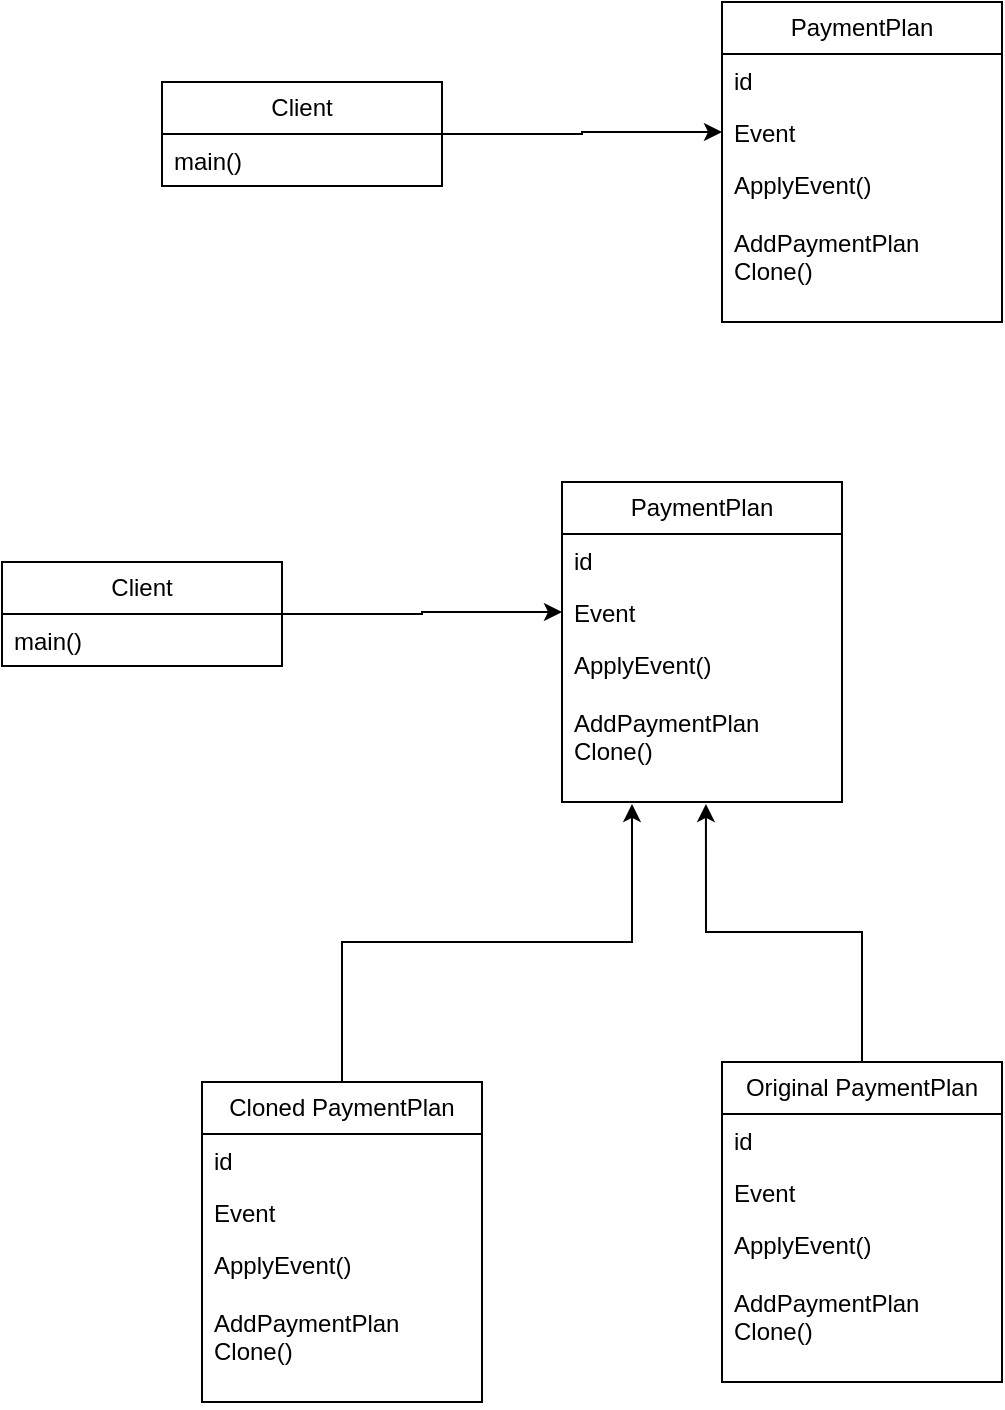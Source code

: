 <mxfile version="26.0.5">
  <diagram name="Page-1" id="1aO679TmP6JW-1lH2KWH">
    <mxGraphModel dx="1134" dy="1145" grid="1" gridSize="10" guides="1" tooltips="1" connect="1" arrows="1" fold="1" page="1" pageScale="1" pageWidth="850" pageHeight="1100" math="0" shadow="0">
      <root>
        <mxCell id="0" />
        <mxCell id="1" parent="0" />
        <mxCell id="ZDBfJqdtPgeabDbkB-vy-27" style="edgeStyle=orthogonalEdgeStyle;rounded=0;orthogonalLoop=1;jettySize=auto;html=1;entryX=0;entryY=0.5;entryDx=0;entryDy=0;" edge="1" parent="1" source="ZDBfJqdtPgeabDbkB-vy-19" target="ZDBfJqdtPgeabDbkB-vy-25">
          <mxGeometry relative="1" as="geometry" />
        </mxCell>
        <mxCell id="ZDBfJqdtPgeabDbkB-vy-19" value="Client" style="swimlane;fontStyle=0;childLayout=stackLayout;horizontal=1;startSize=26;fillColor=none;horizontalStack=0;resizeParent=1;resizeParentMax=0;resizeLast=0;collapsible=1;marginBottom=0;whiteSpace=wrap;html=1;" vertex="1" parent="1">
          <mxGeometry x="200" y="400" width="140" height="52" as="geometry" />
        </mxCell>
        <mxCell id="ZDBfJqdtPgeabDbkB-vy-22" value="main()" style="text;strokeColor=none;fillColor=none;align=left;verticalAlign=top;spacingLeft=4;spacingRight=4;overflow=hidden;rotatable=0;points=[[0,0.5],[1,0.5]];portConstraint=eastwest;whiteSpace=wrap;html=1;" vertex="1" parent="ZDBfJqdtPgeabDbkB-vy-19">
          <mxGeometry y="26" width="140" height="26" as="geometry" />
        </mxCell>
        <mxCell id="ZDBfJqdtPgeabDbkB-vy-23" value="PaymentPlan" style="swimlane;fontStyle=0;childLayout=stackLayout;horizontal=1;startSize=26;fillColor=none;horizontalStack=0;resizeParent=1;resizeParentMax=0;resizeLast=0;collapsible=1;marginBottom=0;whiteSpace=wrap;html=1;" vertex="1" parent="1">
          <mxGeometry x="480" y="360" width="140" height="160" as="geometry" />
        </mxCell>
        <mxCell id="ZDBfJqdtPgeabDbkB-vy-24" value="id" style="text;strokeColor=none;fillColor=none;align=left;verticalAlign=top;spacingLeft=4;spacingRight=4;overflow=hidden;rotatable=0;points=[[0,0.5],[1,0.5]];portConstraint=eastwest;whiteSpace=wrap;html=1;" vertex="1" parent="ZDBfJqdtPgeabDbkB-vy-23">
          <mxGeometry y="26" width="140" height="26" as="geometry" />
        </mxCell>
        <mxCell id="ZDBfJqdtPgeabDbkB-vy-25" value="Event" style="text;strokeColor=none;fillColor=none;align=left;verticalAlign=top;spacingLeft=4;spacingRight=4;overflow=hidden;rotatable=0;points=[[0,0.5],[1,0.5]];portConstraint=eastwest;whiteSpace=wrap;html=1;" vertex="1" parent="ZDBfJqdtPgeabDbkB-vy-23">
          <mxGeometry y="52" width="140" height="26" as="geometry" />
        </mxCell>
        <mxCell id="ZDBfJqdtPgeabDbkB-vy-26" value="ApplyEvent()&lt;div&gt;&lt;br&gt;&lt;/div&gt;&lt;div&gt;AddPaymentPlan&lt;/div&gt;&lt;div&gt;Clone()&lt;/div&gt;" style="text;strokeColor=none;fillColor=none;align=left;verticalAlign=top;spacingLeft=4;spacingRight=4;overflow=hidden;rotatable=0;points=[[0,0.5],[1,0.5]];portConstraint=eastwest;whiteSpace=wrap;html=1;" vertex="1" parent="ZDBfJqdtPgeabDbkB-vy-23">
          <mxGeometry y="78" width="140" height="82" as="geometry" />
        </mxCell>
        <mxCell id="ZDBfJqdtPgeabDbkB-vy-34" style="edgeStyle=orthogonalEdgeStyle;rounded=0;orthogonalLoop=1;jettySize=auto;html=1;entryX=0;entryY=0.5;entryDx=0;entryDy=0;" edge="1" parent="1" source="ZDBfJqdtPgeabDbkB-vy-35" target="ZDBfJqdtPgeabDbkB-vy-39">
          <mxGeometry relative="1" as="geometry" />
        </mxCell>
        <mxCell id="ZDBfJqdtPgeabDbkB-vy-35" value="Client" style="swimlane;fontStyle=0;childLayout=stackLayout;horizontal=1;startSize=26;fillColor=none;horizontalStack=0;resizeParent=1;resizeParentMax=0;resizeLast=0;collapsible=1;marginBottom=0;whiteSpace=wrap;html=1;" vertex="1" parent="1">
          <mxGeometry x="120" y="640" width="140" height="52" as="geometry" />
        </mxCell>
        <mxCell id="ZDBfJqdtPgeabDbkB-vy-36" value="main()" style="text;strokeColor=none;fillColor=none;align=left;verticalAlign=top;spacingLeft=4;spacingRight=4;overflow=hidden;rotatable=0;points=[[0,0.5],[1,0.5]];portConstraint=eastwest;whiteSpace=wrap;html=1;" vertex="1" parent="ZDBfJqdtPgeabDbkB-vy-35">
          <mxGeometry y="26" width="140" height="26" as="geometry" />
        </mxCell>
        <mxCell id="ZDBfJqdtPgeabDbkB-vy-37" value="PaymentPlan" style="swimlane;fontStyle=0;childLayout=stackLayout;horizontal=1;startSize=26;fillColor=none;horizontalStack=0;resizeParent=1;resizeParentMax=0;resizeLast=0;collapsible=1;marginBottom=0;whiteSpace=wrap;html=1;" vertex="1" parent="1">
          <mxGeometry x="400" y="600" width="140" height="160" as="geometry" />
        </mxCell>
        <mxCell id="ZDBfJqdtPgeabDbkB-vy-38" value="id" style="text;strokeColor=none;fillColor=none;align=left;verticalAlign=top;spacingLeft=4;spacingRight=4;overflow=hidden;rotatable=0;points=[[0,0.5],[1,0.5]];portConstraint=eastwest;whiteSpace=wrap;html=1;" vertex="1" parent="ZDBfJqdtPgeabDbkB-vy-37">
          <mxGeometry y="26" width="140" height="26" as="geometry" />
        </mxCell>
        <mxCell id="ZDBfJqdtPgeabDbkB-vy-39" value="Event" style="text;strokeColor=none;fillColor=none;align=left;verticalAlign=top;spacingLeft=4;spacingRight=4;overflow=hidden;rotatable=0;points=[[0,0.5],[1,0.5]];portConstraint=eastwest;whiteSpace=wrap;html=1;" vertex="1" parent="ZDBfJqdtPgeabDbkB-vy-37">
          <mxGeometry y="52" width="140" height="26" as="geometry" />
        </mxCell>
        <mxCell id="ZDBfJqdtPgeabDbkB-vy-40" value="ApplyEvent()&lt;div&gt;&lt;br&gt;&lt;/div&gt;&lt;div&gt;AddPaymentPlan&lt;/div&gt;&lt;div&gt;Clone()&lt;/div&gt;" style="text;strokeColor=none;fillColor=none;align=left;verticalAlign=top;spacingLeft=4;spacingRight=4;overflow=hidden;rotatable=0;points=[[0,0.5],[1,0.5]];portConstraint=eastwest;whiteSpace=wrap;html=1;" vertex="1" parent="ZDBfJqdtPgeabDbkB-vy-37">
          <mxGeometry y="78" width="140" height="82" as="geometry" />
        </mxCell>
        <mxCell id="ZDBfJqdtPgeabDbkB-vy-41" value="Cloned PaymentPlan" style="swimlane;fontStyle=0;childLayout=stackLayout;horizontal=1;startSize=26;fillColor=none;horizontalStack=0;resizeParent=1;resizeParentMax=0;resizeLast=0;collapsible=1;marginBottom=0;whiteSpace=wrap;html=1;" vertex="1" parent="1">
          <mxGeometry x="220" y="900" width="140" height="160" as="geometry" />
        </mxCell>
        <mxCell id="ZDBfJqdtPgeabDbkB-vy-42" value="id" style="text;strokeColor=none;fillColor=none;align=left;verticalAlign=top;spacingLeft=4;spacingRight=4;overflow=hidden;rotatable=0;points=[[0,0.5],[1,0.5]];portConstraint=eastwest;whiteSpace=wrap;html=1;" vertex="1" parent="ZDBfJqdtPgeabDbkB-vy-41">
          <mxGeometry y="26" width="140" height="26" as="geometry" />
        </mxCell>
        <mxCell id="ZDBfJqdtPgeabDbkB-vy-43" value="Event" style="text;strokeColor=none;fillColor=none;align=left;verticalAlign=top;spacingLeft=4;spacingRight=4;overflow=hidden;rotatable=0;points=[[0,0.5],[1,0.5]];portConstraint=eastwest;whiteSpace=wrap;html=1;" vertex="1" parent="ZDBfJqdtPgeabDbkB-vy-41">
          <mxGeometry y="52" width="140" height="26" as="geometry" />
        </mxCell>
        <mxCell id="ZDBfJqdtPgeabDbkB-vy-44" value="ApplyEvent()&lt;div&gt;&lt;br&gt;&lt;/div&gt;&lt;div&gt;AddPaymentPlan&lt;/div&gt;&lt;div&gt;Clone()&lt;/div&gt;" style="text;strokeColor=none;fillColor=none;align=left;verticalAlign=top;spacingLeft=4;spacingRight=4;overflow=hidden;rotatable=0;points=[[0,0.5],[1,0.5]];portConstraint=eastwest;whiteSpace=wrap;html=1;" vertex="1" parent="ZDBfJqdtPgeabDbkB-vy-41">
          <mxGeometry y="78" width="140" height="82" as="geometry" />
        </mxCell>
        <mxCell id="ZDBfJqdtPgeabDbkB-vy-45" value="Original PaymentPlan" style="swimlane;fontStyle=0;childLayout=stackLayout;horizontal=1;startSize=26;fillColor=none;horizontalStack=0;resizeParent=1;resizeParentMax=0;resizeLast=0;collapsible=1;marginBottom=0;whiteSpace=wrap;html=1;" vertex="1" parent="1">
          <mxGeometry x="480" y="890" width="140" height="160" as="geometry" />
        </mxCell>
        <mxCell id="ZDBfJqdtPgeabDbkB-vy-46" value="id" style="text;strokeColor=none;fillColor=none;align=left;verticalAlign=top;spacingLeft=4;spacingRight=4;overflow=hidden;rotatable=0;points=[[0,0.5],[1,0.5]];portConstraint=eastwest;whiteSpace=wrap;html=1;" vertex="1" parent="ZDBfJqdtPgeabDbkB-vy-45">
          <mxGeometry y="26" width="140" height="26" as="geometry" />
        </mxCell>
        <mxCell id="ZDBfJqdtPgeabDbkB-vy-47" value="Event" style="text;strokeColor=none;fillColor=none;align=left;verticalAlign=top;spacingLeft=4;spacingRight=4;overflow=hidden;rotatable=0;points=[[0,0.5],[1,0.5]];portConstraint=eastwest;whiteSpace=wrap;html=1;" vertex="1" parent="ZDBfJqdtPgeabDbkB-vy-45">
          <mxGeometry y="52" width="140" height="26" as="geometry" />
        </mxCell>
        <mxCell id="ZDBfJqdtPgeabDbkB-vy-48" value="ApplyEvent()&lt;div&gt;&lt;br&gt;&lt;/div&gt;&lt;div&gt;AddPaymentPlan&lt;/div&gt;&lt;div&gt;Clone()&lt;/div&gt;" style="text;strokeColor=none;fillColor=none;align=left;verticalAlign=top;spacingLeft=4;spacingRight=4;overflow=hidden;rotatable=0;points=[[0,0.5],[1,0.5]];portConstraint=eastwest;whiteSpace=wrap;html=1;" vertex="1" parent="ZDBfJqdtPgeabDbkB-vy-45">
          <mxGeometry y="78" width="140" height="82" as="geometry" />
        </mxCell>
        <mxCell id="ZDBfJqdtPgeabDbkB-vy-50" style="edgeStyle=orthogonalEdgeStyle;rounded=0;orthogonalLoop=1;jettySize=auto;html=1;entryX=0.25;entryY=1.012;entryDx=0;entryDy=0;entryPerimeter=0;" edge="1" parent="1" source="ZDBfJqdtPgeabDbkB-vy-41" target="ZDBfJqdtPgeabDbkB-vy-40">
          <mxGeometry relative="1" as="geometry" />
        </mxCell>
        <mxCell id="ZDBfJqdtPgeabDbkB-vy-51" style="edgeStyle=orthogonalEdgeStyle;rounded=0;orthogonalLoop=1;jettySize=auto;html=1;entryX=0.514;entryY=1.012;entryDx=0;entryDy=0;entryPerimeter=0;" edge="1" parent="1" source="ZDBfJqdtPgeabDbkB-vy-45" target="ZDBfJqdtPgeabDbkB-vy-40">
          <mxGeometry relative="1" as="geometry" />
        </mxCell>
      </root>
    </mxGraphModel>
  </diagram>
</mxfile>
